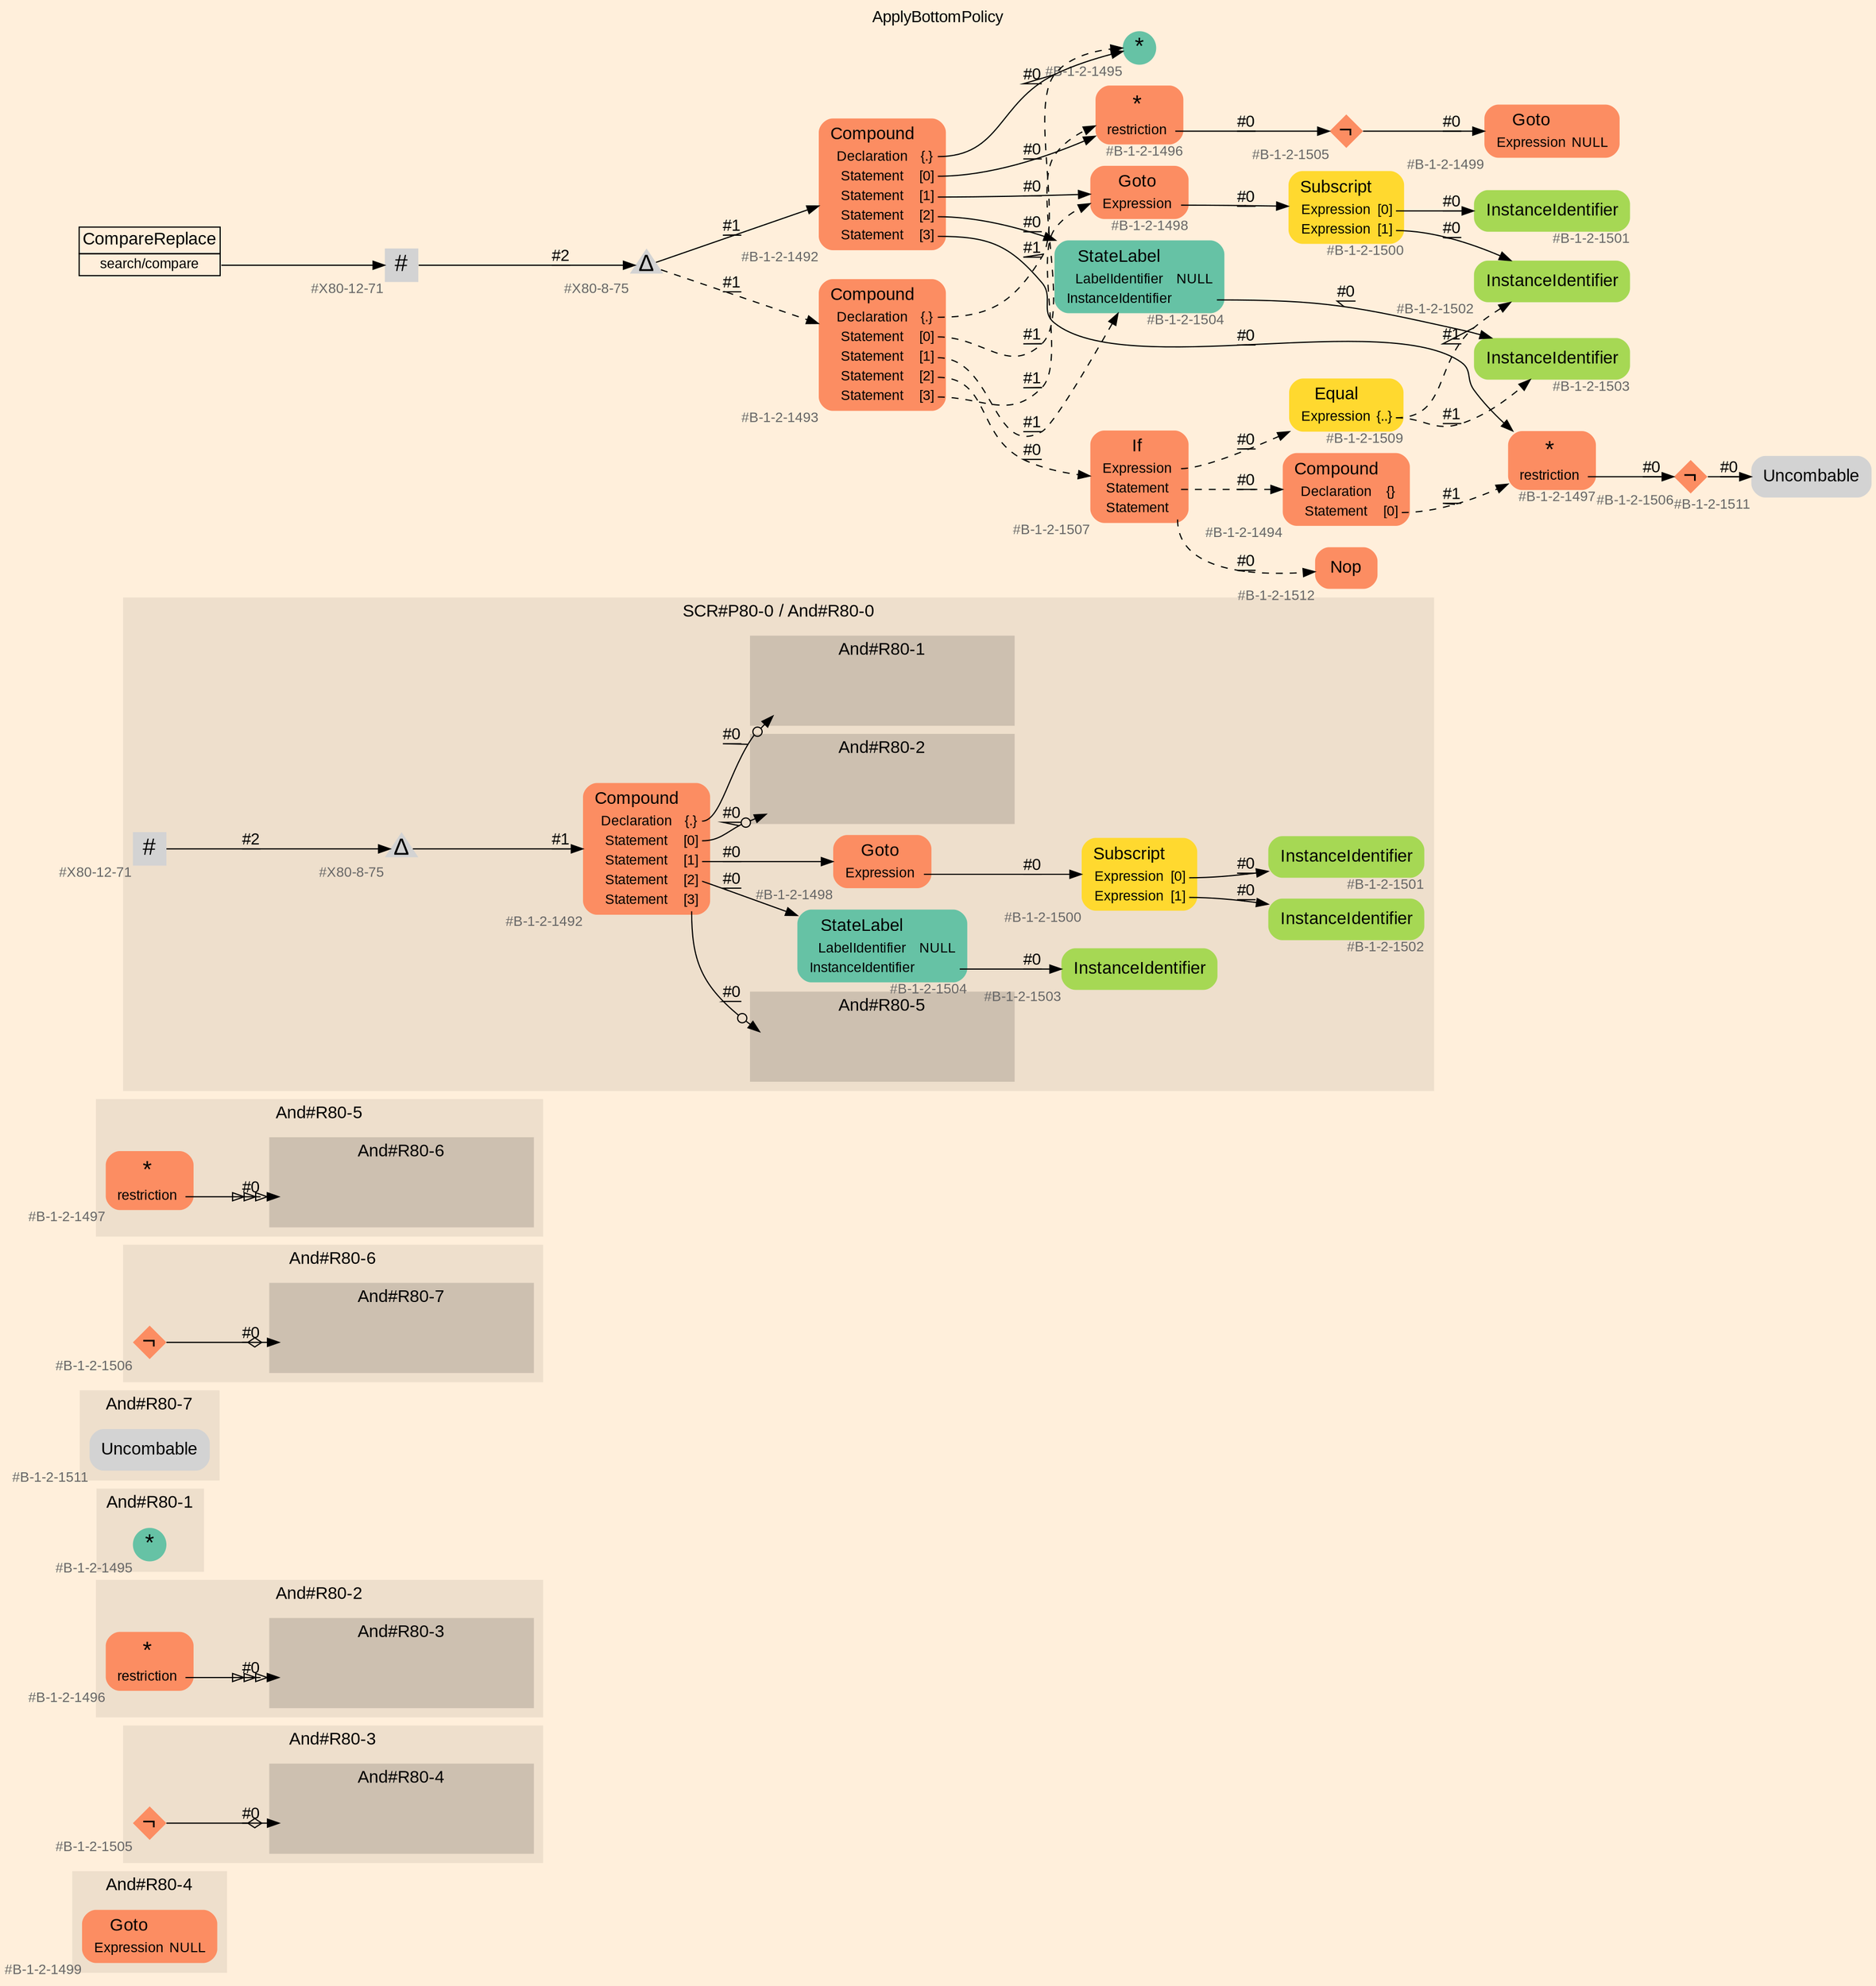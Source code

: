 digraph "ApplyBottomPolicy" {
label = "ApplyBottomPolicy"
labelloc = t
graph [
    rankdir = "LR"
    ranksep = 0.3
    bgcolor = antiquewhite1
    color = black
    fontcolor = black
    fontname = "Arial"
];
node [
    fontname = "Arial"
];
edge [
    fontname = "Arial"
];

// -------------------- figure And#R80-4 --------------------
// -------- region And#R80-4 ----------
subgraph "clusterAnd#R80-4" {
    label = "And#R80-4"
    style = "filled"
    color = antiquewhite2
    fontsize = "15"
    // -------- block And#R80-4/#B-1-2-1499 ----------
    "And#R80-4/#B-1-2-1499" [
        fillcolor = "/set28/2"
        xlabel = "#B-1-2-1499"
        fontsize = "12"
        fontcolor = grey40
        shape = "plaintext"
        label = <<TABLE BORDER="0" CELLBORDER="0" CELLSPACING="0">
         <TR><TD><FONT COLOR="black" POINT-SIZE="15">Goto</FONT></TD></TR>
         <TR><TD><FONT COLOR="black" POINT-SIZE="12">Expression</FONT></TD><TD PORT="port0"><FONT COLOR="black" POINT-SIZE="12">NULL</FONT></TD></TR>
        </TABLE>>
        style = "rounded,filled"
    ];
    
}


// -------------------- figure And#R80-3 --------------------
// -------- region And#R80-3 ----------
subgraph "clusterAnd#R80-3" {
    label = "And#R80-3"
    style = "filled"
    color = antiquewhite2
    fontsize = "15"
    // -------- block And#R80-3/#B-1-2-1505 ----------
    "And#R80-3/#B-1-2-1505" [
        fillcolor = "/set28/2"
        xlabel = "#B-1-2-1505"
        fontsize = "12"
        fontcolor = grey40
        shape = "diamond"
        label = <<FONT COLOR="black" POINT-SIZE="20">¬</FONT>>
        style = "filled"
        penwidth = 0.0
        fixedsize = true
        width = 0.4
        height = 0.4
    ];
    
    // -------- region And#R80-3/And#R80-4 ----------
    subgraph "clusterAnd#R80-3/And#R80-4" {
        label = "And#R80-4"
        style = "filled"
        color = antiquewhite3
        fontsize = "15"
        // -------- block And#R80-3/And#R80-4/#B-1-2-1499 ----------
        "And#R80-3/And#R80-4/#B-1-2-1499" [
            fillcolor = "/set28/2"
            xlabel = "#B-1-2-1499"
            fontsize = "12"
            fontcolor = grey40
            shape = "none"
            style = "invisible"
        ];
        
    }
    
}

"And#R80-3/#B-1-2-1505" -> "And#R80-3/And#R80-4/#B-1-2-1499" [
    arrowhead="normalnoneodiamond"
    label = "#0"
    decorate = true
    color = black
    fontcolor = black
];


// -------------------- figure And#R80-2 --------------------
// -------- region And#R80-2 ----------
subgraph "clusterAnd#R80-2" {
    label = "And#R80-2"
    style = "filled"
    color = antiquewhite2
    fontsize = "15"
    // -------- block And#R80-2/#B-1-2-1496 ----------
    "And#R80-2/#B-1-2-1496" [
        fillcolor = "/set28/2"
        xlabel = "#B-1-2-1496"
        fontsize = "12"
        fontcolor = grey40
        shape = "plaintext"
        label = <<TABLE BORDER="0" CELLBORDER="0" CELLSPACING="0">
         <TR><TD><FONT COLOR="black" POINT-SIZE="20">*</FONT></TD></TR>
         <TR><TD><FONT COLOR="black" POINT-SIZE="12">restriction</FONT></TD><TD PORT="port0"></TD></TR>
        </TABLE>>
        style = "rounded,filled"
    ];
    
    // -------- region And#R80-2/And#R80-3 ----------
    subgraph "clusterAnd#R80-2/And#R80-3" {
        label = "And#R80-3"
        style = "filled"
        color = antiquewhite3
        fontsize = "15"
        // -------- block And#R80-2/And#R80-3/#B-1-2-1505 ----------
        "And#R80-2/And#R80-3/#B-1-2-1505" [
            fillcolor = "/set28/2"
            xlabel = "#B-1-2-1505"
            fontsize = "12"
            fontcolor = grey40
            shape = "none"
            style = "invisible"
        ];
        
    }
    
}

"And#R80-2/#B-1-2-1496":port0 -> "And#R80-2/And#R80-3/#B-1-2-1505" [
    arrowhead="normalonormalonormalonormal"
    label = "#0"
    decorate = true
    color = black
    fontcolor = black
];


// -------------------- figure And#R80-1 --------------------
// -------- region And#R80-1 ----------
subgraph "clusterAnd#R80-1" {
    label = "And#R80-1"
    style = "filled"
    color = antiquewhite2
    fontsize = "15"
    // -------- block And#R80-1/#B-1-2-1495 ----------
    "And#R80-1/#B-1-2-1495" [
        fillcolor = "/set28/1"
        xlabel = "#B-1-2-1495"
        fontsize = "12"
        fontcolor = grey40
        shape = "circle"
        label = <<FONT COLOR="black" POINT-SIZE="20">*</FONT>>
        style = "filled"
        penwidth = 0.0
        fixedsize = true
        width = 0.4
        height = 0.4
    ];
    
}


// -------------------- figure And#R80-7 --------------------
// -------- region And#R80-7 ----------
subgraph "clusterAnd#R80-7" {
    label = "And#R80-7"
    style = "filled"
    color = antiquewhite2
    fontsize = "15"
    // -------- block And#R80-7/#B-1-2-1511 ----------
    "And#R80-7/#B-1-2-1511" [
        xlabel = "#B-1-2-1511"
        fontsize = "12"
        fontcolor = grey40
        shape = "plaintext"
        label = <<TABLE BORDER="0" CELLBORDER="0" CELLSPACING="0">
         <TR><TD><FONT COLOR="black" POINT-SIZE="15">Uncombable</FONT></TD></TR>
        </TABLE>>
        style = "rounded,filled"
    ];
    
}


// -------------------- figure And#R80-6 --------------------
// -------- region And#R80-6 ----------
subgraph "clusterAnd#R80-6" {
    label = "And#R80-6"
    style = "filled"
    color = antiquewhite2
    fontsize = "15"
    // -------- block And#R80-6/#B-1-2-1506 ----------
    "And#R80-6/#B-1-2-1506" [
        fillcolor = "/set28/2"
        xlabel = "#B-1-2-1506"
        fontsize = "12"
        fontcolor = grey40
        shape = "diamond"
        label = <<FONT COLOR="black" POINT-SIZE="20">¬</FONT>>
        style = "filled"
        penwidth = 0.0
        fixedsize = true
        width = 0.4
        height = 0.4
    ];
    
    // -------- region And#R80-6/And#R80-7 ----------
    subgraph "clusterAnd#R80-6/And#R80-7" {
        label = "And#R80-7"
        style = "filled"
        color = antiquewhite3
        fontsize = "15"
        // -------- block And#R80-6/And#R80-7/#B-1-2-1511 ----------
        "And#R80-6/And#R80-7/#B-1-2-1511" [
            xlabel = "#B-1-2-1511"
            fontsize = "12"
            fontcolor = grey40
            shape = "none"
            style = "invisible"
        ];
        
    }
    
}

"And#R80-6/#B-1-2-1506" -> "And#R80-6/And#R80-7/#B-1-2-1511" [
    arrowhead="normalnoneodiamond"
    label = "#0"
    decorate = true
    color = black
    fontcolor = black
];


// -------------------- figure And#R80-5 --------------------
// -------- region And#R80-5 ----------
subgraph "clusterAnd#R80-5" {
    label = "And#R80-5"
    style = "filled"
    color = antiquewhite2
    fontsize = "15"
    // -------- block And#R80-5/#B-1-2-1497 ----------
    "And#R80-5/#B-1-2-1497" [
        fillcolor = "/set28/2"
        xlabel = "#B-1-2-1497"
        fontsize = "12"
        fontcolor = grey40
        shape = "plaintext"
        label = <<TABLE BORDER="0" CELLBORDER="0" CELLSPACING="0">
         <TR><TD><FONT COLOR="black" POINT-SIZE="20">*</FONT></TD></TR>
         <TR><TD><FONT COLOR="black" POINT-SIZE="12">restriction</FONT></TD><TD PORT="port0"></TD></TR>
        </TABLE>>
        style = "rounded,filled"
    ];
    
    // -------- region And#R80-5/And#R80-6 ----------
    subgraph "clusterAnd#R80-5/And#R80-6" {
        label = "And#R80-6"
        style = "filled"
        color = antiquewhite3
        fontsize = "15"
        // -------- block And#R80-5/And#R80-6/#B-1-2-1506 ----------
        "And#R80-5/And#R80-6/#B-1-2-1506" [
            fillcolor = "/set28/2"
            xlabel = "#B-1-2-1506"
            fontsize = "12"
            fontcolor = grey40
            shape = "none"
            style = "invisible"
        ];
        
    }
    
}

"And#R80-5/#B-1-2-1497":port0 -> "And#R80-5/And#R80-6/#B-1-2-1506" [
    arrowhead="normalonormalonormalonormal"
    label = "#0"
    decorate = true
    color = black
    fontcolor = black
];


// -------------------- figure And#R80-0 --------------------
// -------- region And#R80-0 ----------
subgraph "clusterAnd#R80-0" {
    label = "SCR#P80-0 / And#R80-0"
    style = "filled"
    color = antiquewhite2
    fontsize = "15"
    // -------- block And#R80-0/#B-1-2-1504 ----------
    "And#R80-0/#B-1-2-1504" [
        fillcolor = "/set28/1"
        xlabel = "#B-1-2-1504"
        fontsize = "12"
        fontcolor = grey40
        shape = "plaintext"
        label = <<TABLE BORDER="0" CELLBORDER="0" CELLSPACING="0">
         <TR><TD><FONT COLOR="black" POINT-SIZE="15">StateLabel</FONT></TD></TR>
         <TR><TD><FONT COLOR="black" POINT-SIZE="12">LabelIdentifier</FONT></TD><TD PORT="port0"><FONT COLOR="black" POINT-SIZE="12">NULL</FONT></TD></TR>
         <TR><TD><FONT COLOR="black" POINT-SIZE="12">InstanceIdentifier</FONT></TD><TD PORT="port1"></TD></TR>
        </TABLE>>
        style = "rounded,filled"
    ];
    
    // -------- block And#R80-0/#B-1-2-1492 ----------
    "And#R80-0/#B-1-2-1492" [
        fillcolor = "/set28/2"
        xlabel = "#B-1-2-1492"
        fontsize = "12"
        fontcolor = grey40
        shape = "plaintext"
        label = <<TABLE BORDER="0" CELLBORDER="0" CELLSPACING="0">
         <TR><TD><FONT COLOR="black" POINT-SIZE="15">Compound</FONT></TD></TR>
         <TR><TD><FONT COLOR="black" POINT-SIZE="12">Declaration</FONT></TD><TD PORT="port0"><FONT COLOR="black" POINT-SIZE="12">{.}</FONT></TD></TR>
         <TR><TD><FONT COLOR="black" POINT-SIZE="12">Statement</FONT></TD><TD PORT="port1"><FONT COLOR="black" POINT-SIZE="12">[0]</FONT></TD></TR>
         <TR><TD><FONT COLOR="black" POINT-SIZE="12">Statement</FONT></TD><TD PORT="port2"><FONT COLOR="black" POINT-SIZE="12">[1]</FONT></TD></TR>
         <TR><TD><FONT COLOR="black" POINT-SIZE="12">Statement</FONT></TD><TD PORT="port3"><FONT COLOR="black" POINT-SIZE="12">[2]</FONT></TD></TR>
         <TR><TD><FONT COLOR="black" POINT-SIZE="12">Statement</FONT></TD><TD PORT="port4"><FONT COLOR="black" POINT-SIZE="12">[3]</FONT></TD></TR>
        </TABLE>>
        style = "rounded,filled"
    ];
    
    // -------- block And#R80-0/#B-1-2-1500 ----------
    "And#R80-0/#B-1-2-1500" [
        fillcolor = "/set28/6"
        xlabel = "#B-1-2-1500"
        fontsize = "12"
        fontcolor = grey40
        shape = "plaintext"
        label = <<TABLE BORDER="0" CELLBORDER="0" CELLSPACING="0">
         <TR><TD><FONT COLOR="black" POINT-SIZE="15">Subscript</FONT></TD></TR>
         <TR><TD><FONT COLOR="black" POINT-SIZE="12">Expression</FONT></TD><TD PORT="port0"><FONT COLOR="black" POINT-SIZE="12">[0]</FONT></TD></TR>
         <TR><TD><FONT COLOR="black" POINT-SIZE="12">Expression</FONT></TD><TD PORT="port1"><FONT COLOR="black" POINT-SIZE="12">[1]</FONT></TD></TR>
        </TABLE>>
        style = "rounded,filled"
    ];
    
    // -------- block And#R80-0/#X80-8-75 ----------
    "And#R80-0/#X80-8-75" [
        xlabel = "#X80-8-75"
        fontsize = "12"
        fontcolor = grey40
        shape = "triangle"
        label = <<FONT COLOR="black" POINT-SIZE="20">Δ</FONT>>
        style = "filled"
        penwidth = 0.0
        fixedsize = true
        width = 0.4
        height = 0.4
    ];
    
    // -------- block And#R80-0/#B-1-2-1498 ----------
    "And#R80-0/#B-1-2-1498" [
        fillcolor = "/set28/2"
        xlabel = "#B-1-2-1498"
        fontsize = "12"
        fontcolor = grey40
        shape = "plaintext"
        label = <<TABLE BORDER="0" CELLBORDER="0" CELLSPACING="0">
         <TR><TD><FONT COLOR="black" POINT-SIZE="15">Goto</FONT></TD></TR>
         <TR><TD><FONT COLOR="black" POINT-SIZE="12">Expression</FONT></TD><TD PORT="port0"></TD></TR>
        </TABLE>>
        style = "rounded,filled"
    ];
    
    // -------- block And#R80-0/#X80-12-71 ----------
    "And#R80-0/#X80-12-71" [
        xlabel = "#X80-12-71"
        fontsize = "12"
        fontcolor = grey40
        shape = "square"
        label = <<FONT COLOR="black" POINT-SIZE="20">#</FONT>>
        style = "filled"
        penwidth = 0.0
        fixedsize = true
        width = 0.4
        height = 0.4
    ];
    
    // -------- block And#R80-0/#B-1-2-1501 ----------
    "And#R80-0/#B-1-2-1501" [
        fillcolor = "/set28/5"
        xlabel = "#B-1-2-1501"
        fontsize = "12"
        fontcolor = grey40
        shape = "plaintext"
        label = <<TABLE BORDER="0" CELLBORDER="0" CELLSPACING="0">
         <TR><TD><FONT COLOR="black" POINT-SIZE="15">InstanceIdentifier</FONT></TD></TR>
        </TABLE>>
        style = "rounded,filled"
    ];
    
    // -------- block And#R80-0/#B-1-2-1503 ----------
    "And#R80-0/#B-1-2-1503" [
        fillcolor = "/set28/5"
        xlabel = "#B-1-2-1503"
        fontsize = "12"
        fontcolor = grey40
        shape = "plaintext"
        label = <<TABLE BORDER="0" CELLBORDER="0" CELLSPACING="0">
         <TR><TD><FONT COLOR="black" POINT-SIZE="15">InstanceIdentifier</FONT></TD></TR>
        </TABLE>>
        style = "rounded,filled"
    ];
    
    // -------- block And#R80-0/#B-1-2-1502 ----------
    "And#R80-0/#B-1-2-1502" [
        fillcolor = "/set28/5"
        xlabel = "#B-1-2-1502"
        fontsize = "12"
        fontcolor = grey40
        shape = "plaintext"
        label = <<TABLE BORDER="0" CELLBORDER="0" CELLSPACING="0">
         <TR><TD><FONT COLOR="black" POINT-SIZE="15">InstanceIdentifier</FONT></TD></TR>
        </TABLE>>
        style = "rounded,filled"
    ];
    
    // -------- region And#R80-0/And#R80-1 ----------
    subgraph "clusterAnd#R80-0/And#R80-1" {
        label = "And#R80-1"
        style = "filled"
        color = antiquewhite3
        fontsize = "15"
        // -------- block And#R80-0/And#R80-1/#B-1-2-1495 ----------
        "And#R80-0/And#R80-1/#B-1-2-1495" [
            fillcolor = "/set28/1"
            xlabel = "#B-1-2-1495"
            fontsize = "12"
            fontcolor = grey40
            shape = "none"
            style = "invisible"
        ];
        
    }
    
    // -------- region And#R80-0/And#R80-2 ----------
    subgraph "clusterAnd#R80-0/And#R80-2" {
        label = "And#R80-2"
        style = "filled"
        color = antiquewhite3
        fontsize = "15"
        // -------- block And#R80-0/And#R80-2/#B-1-2-1496 ----------
        "And#R80-0/And#R80-2/#B-1-2-1496" [
            fillcolor = "/set28/2"
            xlabel = "#B-1-2-1496"
            fontsize = "12"
            fontcolor = grey40
            shape = "none"
            style = "invisible"
        ];
        
    }
    
    // -------- region And#R80-0/And#R80-5 ----------
    subgraph "clusterAnd#R80-0/And#R80-5" {
        label = "And#R80-5"
        style = "filled"
        color = antiquewhite3
        fontsize = "15"
        // -------- block And#R80-0/And#R80-5/#B-1-2-1497 ----------
        "And#R80-0/And#R80-5/#B-1-2-1497" [
            fillcolor = "/set28/2"
            xlabel = "#B-1-2-1497"
            fontsize = "12"
            fontcolor = grey40
            shape = "none"
            style = "invisible"
        ];
        
    }
    
}

"And#R80-0/#B-1-2-1504":port1 -> "And#R80-0/#B-1-2-1503" [
    label = "#0"
    decorate = true
    color = black
    fontcolor = black
];

"And#R80-0/#B-1-2-1492":port0 -> "And#R80-0/And#R80-1/#B-1-2-1495" [
    arrowhead="normalnoneodot"
    label = "#0"
    decorate = true
    color = black
    fontcolor = black
];

"And#R80-0/#B-1-2-1492":port1 -> "And#R80-0/And#R80-2/#B-1-2-1496" [
    arrowhead="normalnoneodot"
    label = "#0"
    decorate = true
    color = black
    fontcolor = black
];

"And#R80-0/#B-1-2-1492":port2 -> "And#R80-0/#B-1-2-1498" [
    label = "#0"
    decorate = true
    color = black
    fontcolor = black
];

"And#R80-0/#B-1-2-1492":port3 -> "And#R80-0/#B-1-2-1504" [
    label = "#0"
    decorate = true
    color = black
    fontcolor = black
];

"And#R80-0/#B-1-2-1492":port4 -> "And#R80-0/And#R80-5/#B-1-2-1497" [
    arrowhead="normalnoneodot"
    label = "#0"
    decorate = true
    color = black
    fontcolor = black
];

"And#R80-0/#B-1-2-1500":port0 -> "And#R80-0/#B-1-2-1501" [
    label = "#0"
    decorate = true
    color = black
    fontcolor = black
];

"And#R80-0/#B-1-2-1500":port1 -> "And#R80-0/#B-1-2-1502" [
    label = "#0"
    decorate = true
    color = black
    fontcolor = black
];

"And#R80-0/#X80-8-75" -> "And#R80-0/#B-1-2-1492" [
    label = "#1"
    decorate = true
    color = black
    fontcolor = black
];

"And#R80-0/#B-1-2-1498":port0 -> "And#R80-0/#B-1-2-1500" [
    label = "#0"
    decorate = true
    color = black
    fontcolor = black
];

"And#R80-0/#X80-12-71" -> "And#R80-0/#X80-8-75" [
    label = "#2"
    decorate = true
    color = black
    fontcolor = black
];


// -------------------- transformation figure --------------------
// -------- block CR#X80-10-80 ----------
"CR#X80-10-80" [
    fillcolor = antiquewhite1
    fontsize = "12"
    fontcolor = grey40
    shape = "plaintext"
    label = <<TABLE BORDER="0" CELLBORDER="1" CELLSPACING="0">
     <TR><TD><FONT COLOR="black" POINT-SIZE="15">CompareReplace</FONT></TD></TR>
     <TR><TD PORT="port0"><FONT COLOR="black" POINT-SIZE="12">search/compare</FONT></TD></TR>
    </TABLE>>
    style = "filled"
    color = black
];

// -------- block #X80-12-71 ----------
"#X80-12-71" [
    xlabel = "#X80-12-71"
    fontsize = "12"
    fontcolor = grey40
    shape = "square"
    label = <<FONT COLOR="black" POINT-SIZE="20">#</FONT>>
    style = "filled"
    penwidth = 0.0
    fixedsize = true
    width = 0.4
    height = 0.4
];

// -------- block #X80-8-75 ----------
"#X80-8-75" [
    xlabel = "#X80-8-75"
    fontsize = "12"
    fontcolor = grey40
    shape = "triangle"
    label = <<FONT COLOR="black" POINT-SIZE="20">Δ</FONT>>
    style = "filled"
    penwidth = 0.0
    fixedsize = true
    width = 0.4
    height = 0.4
];

// -------- block #B-1-2-1492 ----------
"#B-1-2-1492" [
    fillcolor = "/set28/2"
    xlabel = "#B-1-2-1492"
    fontsize = "12"
    fontcolor = grey40
    shape = "plaintext"
    label = <<TABLE BORDER="0" CELLBORDER="0" CELLSPACING="0">
     <TR><TD><FONT COLOR="black" POINT-SIZE="15">Compound</FONT></TD></TR>
     <TR><TD><FONT COLOR="black" POINT-SIZE="12">Declaration</FONT></TD><TD PORT="port0"><FONT COLOR="black" POINT-SIZE="12">{.}</FONT></TD></TR>
     <TR><TD><FONT COLOR="black" POINT-SIZE="12">Statement</FONT></TD><TD PORT="port1"><FONT COLOR="black" POINT-SIZE="12">[0]</FONT></TD></TR>
     <TR><TD><FONT COLOR="black" POINT-SIZE="12">Statement</FONT></TD><TD PORT="port2"><FONT COLOR="black" POINT-SIZE="12">[1]</FONT></TD></TR>
     <TR><TD><FONT COLOR="black" POINT-SIZE="12">Statement</FONT></TD><TD PORT="port3"><FONT COLOR="black" POINT-SIZE="12">[2]</FONT></TD></TR>
     <TR><TD><FONT COLOR="black" POINT-SIZE="12">Statement</FONT></TD><TD PORT="port4"><FONT COLOR="black" POINT-SIZE="12">[3]</FONT></TD></TR>
    </TABLE>>
    style = "rounded,filled"
];

// -------- block #B-1-2-1495 ----------
"#B-1-2-1495" [
    fillcolor = "/set28/1"
    xlabel = "#B-1-2-1495"
    fontsize = "12"
    fontcolor = grey40
    shape = "circle"
    label = <<FONT COLOR="black" POINT-SIZE="20">*</FONT>>
    style = "filled"
    penwidth = 0.0
    fixedsize = true
    width = 0.4
    height = 0.4
];

// -------- block #B-1-2-1496 ----------
"#B-1-2-1496" [
    fillcolor = "/set28/2"
    xlabel = "#B-1-2-1496"
    fontsize = "12"
    fontcolor = grey40
    shape = "plaintext"
    label = <<TABLE BORDER="0" CELLBORDER="0" CELLSPACING="0">
     <TR><TD><FONT COLOR="black" POINT-SIZE="20">*</FONT></TD></TR>
     <TR><TD><FONT COLOR="black" POINT-SIZE="12">restriction</FONT></TD><TD PORT="port0"></TD></TR>
    </TABLE>>
    style = "rounded,filled"
];

// -------- block #B-1-2-1505 ----------
"#B-1-2-1505" [
    fillcolor = "/set28/2"
    xlabel = "#B-1-2-1505"
    fontsize = "12"
    fontcolor = grey40
    shape = "diamond"
    label = <<FONT COLOR="black" POINT-SIZE="20">¬</FONT>>
    style = "filled"
    penwidth = 0.0
    fixedsize = true
    width = 0.4
    height = 0.4
];

// -------- block #B-1-2-1499 ----------
"#B-1-2-1499" [
    fillcolor = "/set28/2"
    xlabel = "#B-1-2-1499"
    fontsize = "12"
    fontcolor = grey40
    shape = "plaintext"
    label = <<TABLE BORDER="0" CELLBORDER="0" CELLSPACING="0">
     <TR><TD><FONT COLOR="black" POINT-SIZE="15">Goto</FONT></TD></TR>
     <TR><TD><FONT COLOR="black" POINT-SIZE="12">Expression</FONT></TD><TD PORT="port0"><FONT COLOR="black" POINT-SIZE="12">NULL</FONT></TD></TR>
    </TABLE>>
    style = "rounded,filled"
];

// -------- block #B-1-2-1498 ----------
"#B-1-2-1498" [
    fillcolor = "/set28/2"
    xlabel = "#B-1-2-1498"
    fontsize = "12"
    fontcolor = grey40
    shape = "plaintext"
    label = <<TABLE BORDER="0" CELLBORDER="0" CELLSPACING="0">
     <TR><TD><FONT COLOR="black" POINT-SIZE="15">Goto</FONT></TD></TR>
     <TR><TD><FONT COLOR="black" POINT-SIZE="12">Expression</FONT></TD><TD PORT="port0"></TD></TR>
    </TABLE>>
    style = "rounded,filled"
];

// -------- block #B-1-2-1500 ----------
"#B-1-2-1500" [
    fillcolor = "/set28/6"
    xlabel = "#B-1-2-1500"
    fontsize = "12"
    fontcolor = grey40
    shape = "plaintext"
    label = <<TABLE BORDER="0" CELLBORDER="0" CELLSPACING="0">
     <TR><TD><FONT COLOR="black" POINT-SIZE="15">Subscript</FONT></TD></TR>
     <TR><TD><FONT COLOR="black" POINT-SIZE="12">Expression</FONT></TD><TD PORT="port0"><FONT COLOR="black" POINT-SIZE="12">[0]</FONT></TD></TR>
     <TR><TD><FONT COLOR="black" POINT-SIZE="12">Expression</FONT></TD><TD PORT="port1"><FONT COLOR="black" POINT-SIZE="12">[1]</FONT></TD></TR>
    </TABLE>>
    style = "rounded,filled"
];

// -------- block #B-1-2-1501 ----------
"#B-1-2-1501" [
    fillcolor = "/set28/5"
    xlabel = "#B-1-2-1501"
    fontsize = "12"
    fontcolor = grey40
    shape = "plaintext"
    label = <<TABLE BORDER="0" CELLBORDER="0" CELLSPACING="0">
     <TR><TD><FONT COLOR="black" POINT-SIZE="15">InstanceIdentifier</FONT></TD></TR>
    </TABLE>>
    style = "rounded,filled"
];

// -------- block #B-1-2-1502 ----------
"#B-1-2-1502" [
    fillcolor = "/set28/5"
    xlabel = "#B-1-2-1502"
    fontsize = "12"
    fontcolor = grey40
    shape = "plaintext"
    label = <<TABLE BORDER="0" CELLBORDER="0" CELLSPACING="0">
     <TR><TD><FONT COLOR="black" POINT-SIZE="15">InstanceIdentifier</FONT></TD></TR>
    </TABLE>>
    style = "rounded,filled"
];

// -------- block #B-1-2-1504 ----------
"#B-1-2-1504" [
    fillcolor = "/set28/1"
    xlabel = "#B-1-2-1504"
    fontsize = "12"
    fontcolor = grey40
    shape = "plaintext"
    label = <<TABLE BORDER="0" CELLBORDER="0" CELLSPACING="0">
     <TR><TD><FONT COLOR="black" POINT-SIZE="15">StateLabel</FONT></TD></TR>
     <TR><TD><FONT COLOR="black" POINT-SIZE="12">LabelIdentifier</FONT></TD><TD PORT="port0"><FONT COLOR="black" POINT-SIZE="12">NULL</FONT></TD></TR>
     <TR><TD><FONT COLOR="black" POINT-SIZE="12">InstanceIdentifier</FONT></TD><TD PORT="port1"></TD></TR>
    </TABLE>>
    style = "rounded,filled"
];

// -------- block #B-1-2-1503 ----------
"#B-1-2-1503" [
    fillcolor = "/set28/5"
    xlabel = "#B-1-2-1503"
    fontsize = "12"
    fontcolor = grey40
    shape = "plaintext"
    label = <<TABLE BORDER="0" CELLBORDER="0" CELLSPACING="0">
     <TR><TD><FONT COLOR="black" POINT-SIZE="15">InstanceIdentifier</FONT></TD></TR>
    </TABLE>>
    style = "rounded,filled"
];

// -------- block #B-1-2-1497 ----------
"#B-1-2-1497" [
    fillcolor = "/set28/2"
    xlabel = "#B-1-2-1497"
    fontsize = "12"
    fontcolor = grey40
    shape = "plaintext"
    label = <<TABLE BORDER="0" CELLBORDER="0" CELLSPACING="0">
     <TR><TD><FONT COLOR="black" POINT-SIZE="20">*</FONT></TD></TR>
     <TR><TD><FONT COLOR="black" POINT-SIZE="12">restriction</FONT></TD><TD PORT="port0"></TD></TR>
    </TABLE>>
    style = "rounded,filled"
];

// -------- block #B-1-2-1506 ----------
"#B-1-2-1506" [
    fillcolor = "/set28/2"
    xlabel = "#B-1-2-1506"
    fontsize = "12"
    fontcolor = grey40
    shape = "diamond"
    label = <<FONT COLOR="black" POINT-SIZE="20">¬</FONT>>
    style = "filled"
    penwidth = 0.0
    fixedsize = true
    width = 0.4
    height = 0.4
];

// -------- block #B-1-2-1511 ----------
"#B-1-2-1511" [
    xlabel = "#B-1-2-1511"
    fontsize = "12"
    fontcolor = grey40
    shape = "plaintext"
    label = <<TABLE BORDER="0" CELLBORDER="0" CELLSPACING="0">
     <TR><TD><FONT COLOR="black" POINT-SIZE="15">Uncombable</FONT></TD></TR>
    </TABLE>>
    style = "rounded,filled"
];

// -------- block #B-1-2-1493 ----------
"#B-1-2-1493" [
    fillcolor = "/set28/2"
    xlabel = "#B-1-2-1493"
    fontsize = "12"
    fontcolor = grey40
    shape = "plaintext"
    label = <<TABLE BORDER="0" CELLBORDER="0" CELLSPACING="0">
     <TR><TD><FONT COLOR="black" POINT-SIZE="15">Compound</FONT></TD></TR>
     <TR><TD><FONT COLOR="black" POINT-SIZE="12">Declaration</FONT></TD><TD PORT="port0"><FONT COLOR="black" POINT-SIZE="12">{.}</FONT></TD></TR>
     <TR><TD><FONT COLOR="black" POINT-SIZE="12">Statement</FONT></TD><TD PORT="port1"><FONT COLOR="black" POINT-SIZE="12">[0]</FONT></TD></TR>
     <TR><TD><FONT COLOR="black" POINT-SIZE="12">Statement</FONT></TD><TD PORT="port2"><FONT COLOR="black" POINT-SIZE="12">[1]</FONT></TD></TR>
     <TR><TD><FONT COLOR="black" POINT-SIZE="12">Statement</FONT></TD><TD PORT="port3"><FONT COLOR="black" POINT-SIZE="12">[2]</FONT></TD></TR>
     <TR><TD><FONT COLOR="black" POINT-SIZE="12">Statement</FONT></TD><TD PORT="port4"><FONT COLOR="black" POINT-SIZE="12">[3]</FONT></TD></TR>
    </TABLE>>
    style = "rounded,filled"
];

// -------- block #B-1-2-1507 ----------
"#B-1-2-1507" [
    fillcolor = "/set28/2"
    xlabel = "#B-1-2-1507"
    fontsize = "12"
    fontcolor = grey40
    shape = "plaintext"
    label = <<TABLE BORDER="0" CELLBORDER="0" CELLSPACING="0">
     <TR><TD><FONT COLOR="black" POINT-SIZE="15">If</FONT></TD></TR>
     <TR><TD><FONT COLOR="black" POINT-SIZE="12">Expression</FONT></TD><TD PORT="port0"></TD></TR>
     <TR><TD><FONT COLOR="black" POINT-SIZE="12">Statement</FONT></TD><TD PORT="port1"></TD></TR>
     <TR><TD><FONT COLOR="black" POINT-SIZE="12">Statement</FONT></TD><TD PORT="port2"></TD></TR>
    </TABLE>>
    style = "rounded,filled"
];

// -------- block #B-1-2-1509 ----------
"#B-1-2-1509" [
    fillcolor = "/set28/6"
    xlabel = "#B-1-2-1509"
    fontsize = "12"
    fontcolor = grey40
    shape = "plaintext"
    label = <<TABLE BORDER="0" CELLBORDER="0" CELLSPACING="0">
     <TR><TD><FONT COLOR="black" POINT-SIZE="15">Equal</FONT></TD></TR>
     <TR><TD><FONT COLOR="black" POINT-SIZE="12">Expression</FONT></TD><TD PORT="port0"><FONT COLOR="black" POINT-SIZE="12">{..}</FONT></TD></TR>
    </TABLE>>
    style = "rounded,filled"
];

// -------- block #B-1-2-1494 ----------
"#B-1-2-1494" [
    fillcolor = "/set28/2"
    xlabel = "#B-1-2-1494"
    fontsize = "12"
    fontcolor = grey40
    shape = "plaintext"
    label = <<TABLE BORDER="0" CELLBORDER="0" CELLSPACING="0">
     <TR><TD><FONT COLOR="black" POINT-SIZE="15">Compound</FONT></TD></TR>
     <TR><TD><FONT COLOR="black" POINT-SIZE="12">Declaration</FONT></TD><TD PORT="port0"><FONT COLOR="black" POINT-SIZE="12">{}</FONT></TD></TR>
     <TR><TD><FONT COLOR="black" POINT-SIZE="12">Statement</FONT></TD><TD PORT="port1"><FONT COLOR="black" POINT-SIZE="12">[0]</FONT></TD></TR>
    </TABLE>>
    style = "rounded,filled"
];

// -------- block #B-1-2-1512 ----------
"#B-1-2-1512" [
    fillcolor = "/set28/2"
    xlabel = "#B-1-2-1512"
    fontsize = "12"
    fontcolor = grey40
    shape = "plaintext"
    label = <<TABLE BORDER="0" CELLBORDER="0" CELLSPACING="0">
     <TR><TD><FONT COLOR="black" POINT-SIZE="15">Nop</FONT></TD></TR>
    </TABLE>>
    style = "rounded,filled"
];

"CR#X80-10-80":port0 -> "#X80-12-71" [
    label = ""
    decorate = true
    color = black
    fontcolor = black
];

"#X80-12-71" -> "#X80-8-75" [
    label = "#2"
    decorate = true
    color = black
    fontcolor = black
];

"#X80-8-75" -> "#B-1-2-1492" [
    label = "#1"
    decorate = true
    color = black
    fontcolor = black
];

"#X80-8-75" -> "#B-1-2-1493" [
    style="dashed"
    label = "#1"
    decorate = true
    color = black
    fontcolor = black
];

"#B-1-2-1492":port0 -> "#B-1-2-1495" [
    label = "#0"
    decorate = true
    color = black
    fontcolor = black
];

"#B-1-2-1492":port1 -> "#B-1-2-1496" [
    label = "#0"
    decorate = true
    color = black
    fontcolor = black
];

"#B-1-2-1492":port2 -> "#B-1-2-1498" [
    label = "#0"
    decorate = true
    color = black
    fontcolor = black
];

"#B-1-2-1492":port3 -> "#B-1-2-1504" [
    label = "#0"
    decorate = true
    color = black
    fontcolor = black
];

"#B-1-2-1492":port4 -> "#B-1-2-1497" [
    label = "#0"
    decorate = true
    color = black
    fontcolor = black
];

"#B-1-2-1496":port0 -> "#B-1-2-1505" [
    label = "#0"
    decorate = true
    color = black
    fontcolor = black
];

"#B-1-2-1505" -> "#B-1-2-1499" [
    label = "#0"
    decorate = true
    color = black
    fontcolor = black
];

"#B-1-2-1498":port0 -> "#B-1-2-1500" [
    label = "#0"
    decorate = true
    color = black
    fontcolor = black
];

"#B-1-2-1500":port0 -> "#B-1-2-1501" [
    label = "#0"
    decorate = true
    color = black
    fontcolor = black
];

"#B-1-2-1500":port1 -> "#B-1-2-1502" [
    label = "#0"
    decorate = true
    color = black
    fontcolor = black
];

"#B-1-2-1504":port1 -> "#B-1-2-1503" [
    label = "#0"
    decorate = true
    color = black
    fontcolor = black
];

"#B-1-2-1497":port0 -> "#B-1-2-1506" [
    label = "#0"
    decorate = true
    color = black
    fontcolor = black
];

"#B-1-2-1506" -> "#B-1-2-1511" [
    label = "#0"
    decorate = true
    color = black
    fontcolor = black
];

"#B-1-2-1493":port0 -> "#B-1-2-1495" [
    style="dashed"
    label = "#1"
    decorate = true
    color = black
    fontcolor = black
];

"#B-1-2-1493":port1 -> "#B-1-2-1496" [
    style="dashed"
    label = "#1"
    decorate = true
    color = black
    fontcolor = black
];

"#B-1-2-1493":port2 -> "#B-1-2-1504" [
    style="dashed"
    label = "#1"
    decorate = true
    color = black
    fontcolor = black
];

"#B-1-2-1493":port3 -> "#B-1-2-1507" [
    style="dashed"
    label = "#0"
    decorate = true
    color = black
    fontcolor = black
];

"#B-1-2-1493":port4 -> "#B-1-2-1498" [
    style="dashed"
    label = "#1"
    decorate = true
    color = black
    fontcolor = black
];

"#B-1-2-1507":port0 -> "#B-1-2-1509" [
    style="dashed"
    label = "#0"
    decorate = true
    color = black
    fontcolor = black
];

"#B-1-2-1507":port1 -> "#B-1-2-1494" [
    style="dashed"
    label = "#0"
    decorate = true
    color = black
    fontcolor = black
];

"#B-1-2-1507":port2 -> "#B-1-2-1512" [
    style="dashed"
    label = "#0"
    decorate = true
    color = black
    fontcolor = black
];

"#B-1-2-1509":port0 -> "#B-1-2-1502" [
    style="dashed"
    label = "#1"
    decorate = true
    color = black
    fontcolor = black
];

"#B-1-2-1509":port0 -> "#B-1-2-1503" [
    style="dashed"
    label = "#1"
    decorate = true
    color = black
    fontcolor = black
];

"#B-1-2-1494":port1 -> "#B-1-2-1497" [
    style="dashed"
    label = "#1"
    decorate = true
    color = black
    fontcolor = black
];


}
